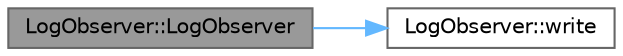 digraph "LogObserver::LogObserver"
{
 // LATEX_PDF_SIZE
  bgcolor="transparent";
  edge [fontname=Helvetica,fontsize=10,labelfontname=Helvetica,labelfontsize=10];
  node [fontname=Helvetica,fontsize=10,shape=box,height=0.2,width=0.4];
  rankdir="LR";
  Node1 [id="Node000001",label="LogObserver::LogObserver",height=0.2,width=0.4,color="gray40", fillcolor="grey60", style="filled", fontcolor="black",tooltip="Constructs a LogObserver object with the specified filename."];
  Node1 -> Node2 [id="edge1_Node000001_Node000002",color="steelblue1",style="solid",tooltip=" "];
  Node2 [id="Node000002",label="LogObserver::write",height=0.2,width=0.4,color="grey40", fillcolor="white", style="filled",URL="$class_log_observer.html#a25651338f8b561efc44adb3256ffaf55",tooltip="Writes a message to the log file."];
}
